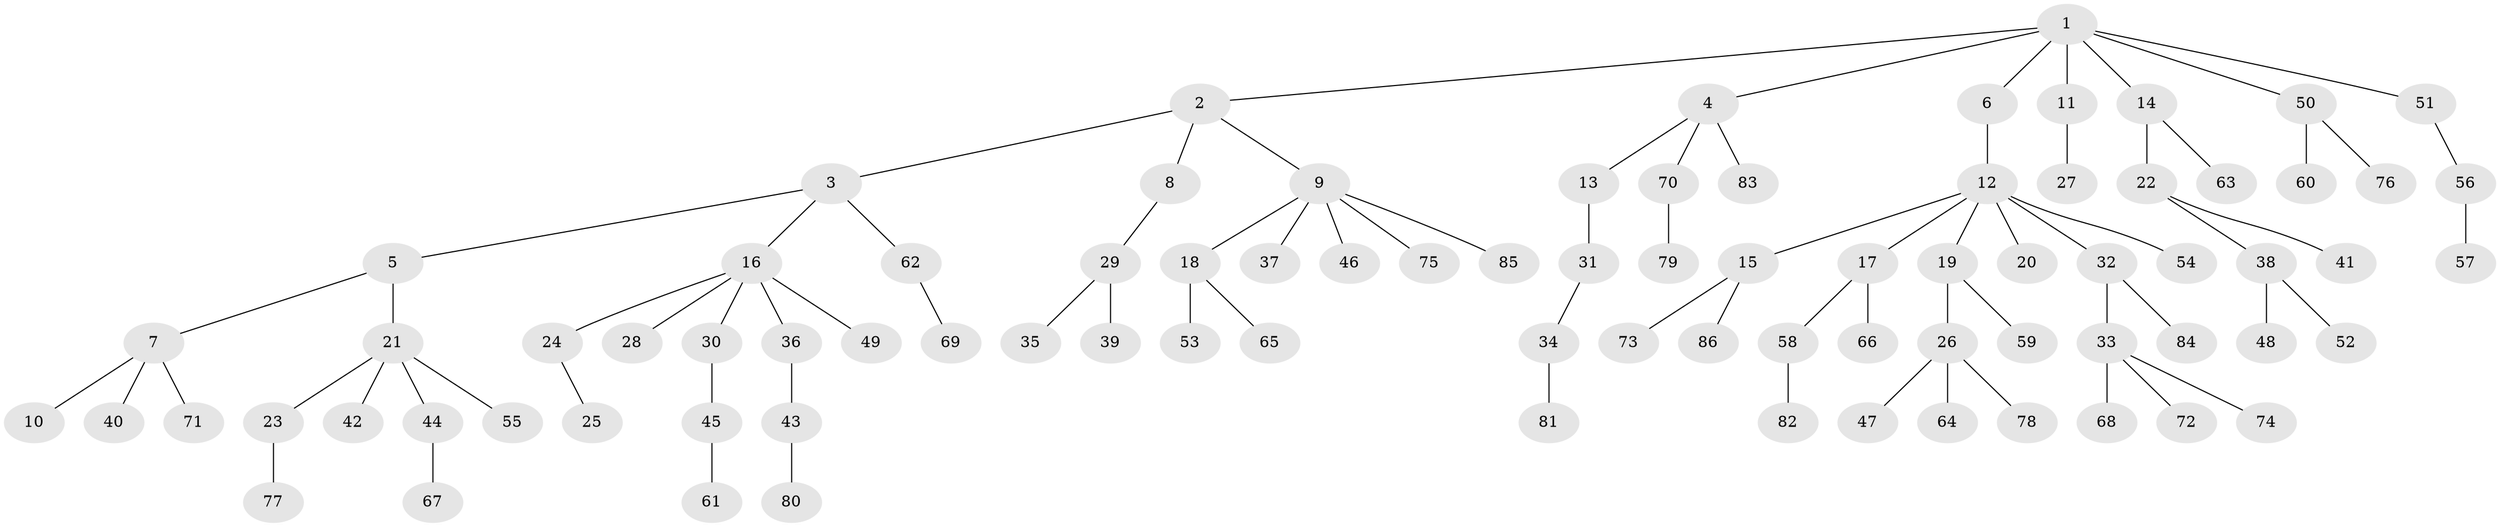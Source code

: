 // coarse degree distribution, {10: 0.04, 1: 0.88, 3: 0.04, 13: 0.04}
// Generated by graph-tools (version 1.1) at 2025/56/03/04/25 21:56:38]
// undirected, 86 vertices, 85 edges
graph export_dot {
graph [start="1"]
  node [color=gray90,style=filled];
  1;
  2;
  3;
  4;
  5;
  6;
  7;
  8;
  9;
  10;
  11;
  12;
  13;
  14;
  15;
  16;
  17;
  18;
  19;
  20;
  21;
  22;
  23;
  24;
  25;
  26;
  27;
  28;
  29;
  30;
  31;
  32;
  33;
  34;
  35;
  36;
  37;
  38;
  39;
  40;
  41;
  42;
  43;
  44;
  45;
  46;
  47;
  48;
  49;
  50;
  51;
  52;
  53;
  54;
  55;
  56;
  57;
  58;
  59;
  60;
  61;
  62;
  63;
  64;
  65;
  66;
  67;
  68;
  69;
  70;
  71;
  72;
  73;
  74;
  75;
  76;
  77;
  78;
  79;
  80;
  81;
  82;
  83;
  84;
  85;
  86;
  1 -- 2;
  1 -- 4;
  1 -- 6;
  1 -- 11;
  1 -- 14;
  1 -- 50;
  1 -- 51;
  2 -- 3;
  2 -- 8;
  2 -- 9;
  3 -- 5;
  3 -- 16;
  3 -- 62;
  4 -- 13;
  4 -- 70;
  4 -- 83;
  5 -- 7;
  5 -- 21;
  6 -- 12;
  7 -- 10;
  7 -- 40;
  7 -- 71;
  8 -- 29;
  9 -- 18;
  9 -- 37;
  9 -- 46;
  9 -- 75;
  9 -- 85;
  11 -- 27;
  12 -- 15;
  12 -- 17;
  12 -- 19;
  12 -- 20;
  12 -- 32;
  12 -- 54;
  13 -- 31;
  14 -- 22;
  14 -- 63;
  15 -- 73;
  15 -- 86;
  16 -- 24;
  16 -- 28;
  16 -- 30;
  16 -- 36;
  16 -- 49;
  17 -- 58;
  17 -- 66;
  18 -- 53;
  18 -- 65;
  19 -- 26;
  19 -- 59;
  21 -- 23;
  21 -- 42;
  21 -- 44;
  21 -- 55;
  22 -- 38;
  22 -- 41;
  23 -- 77;
  24 -- 25;
  26 -- 47;
  26 -- 64;
  26 -- 78;
  29 -- 35;
  29 -- 39;
  30 -- 45;
  31 -- 34;
  32 -- 33;
  32 -- 84;
  33 -- 68;
  33 -- 72;
  33 -- 74;
  34 -- 81;
  36 -- 43;
  38 -- 48;
  38 -- 52;
  43 -- 80;
  44 -- 67;
  45 -- 61;
  50 -- 60;
  50 -- 76;
  51 -- 56;
  56 -- 57;
  58 -- 82;
  62 -- 69;
  70 -- 79;
}
